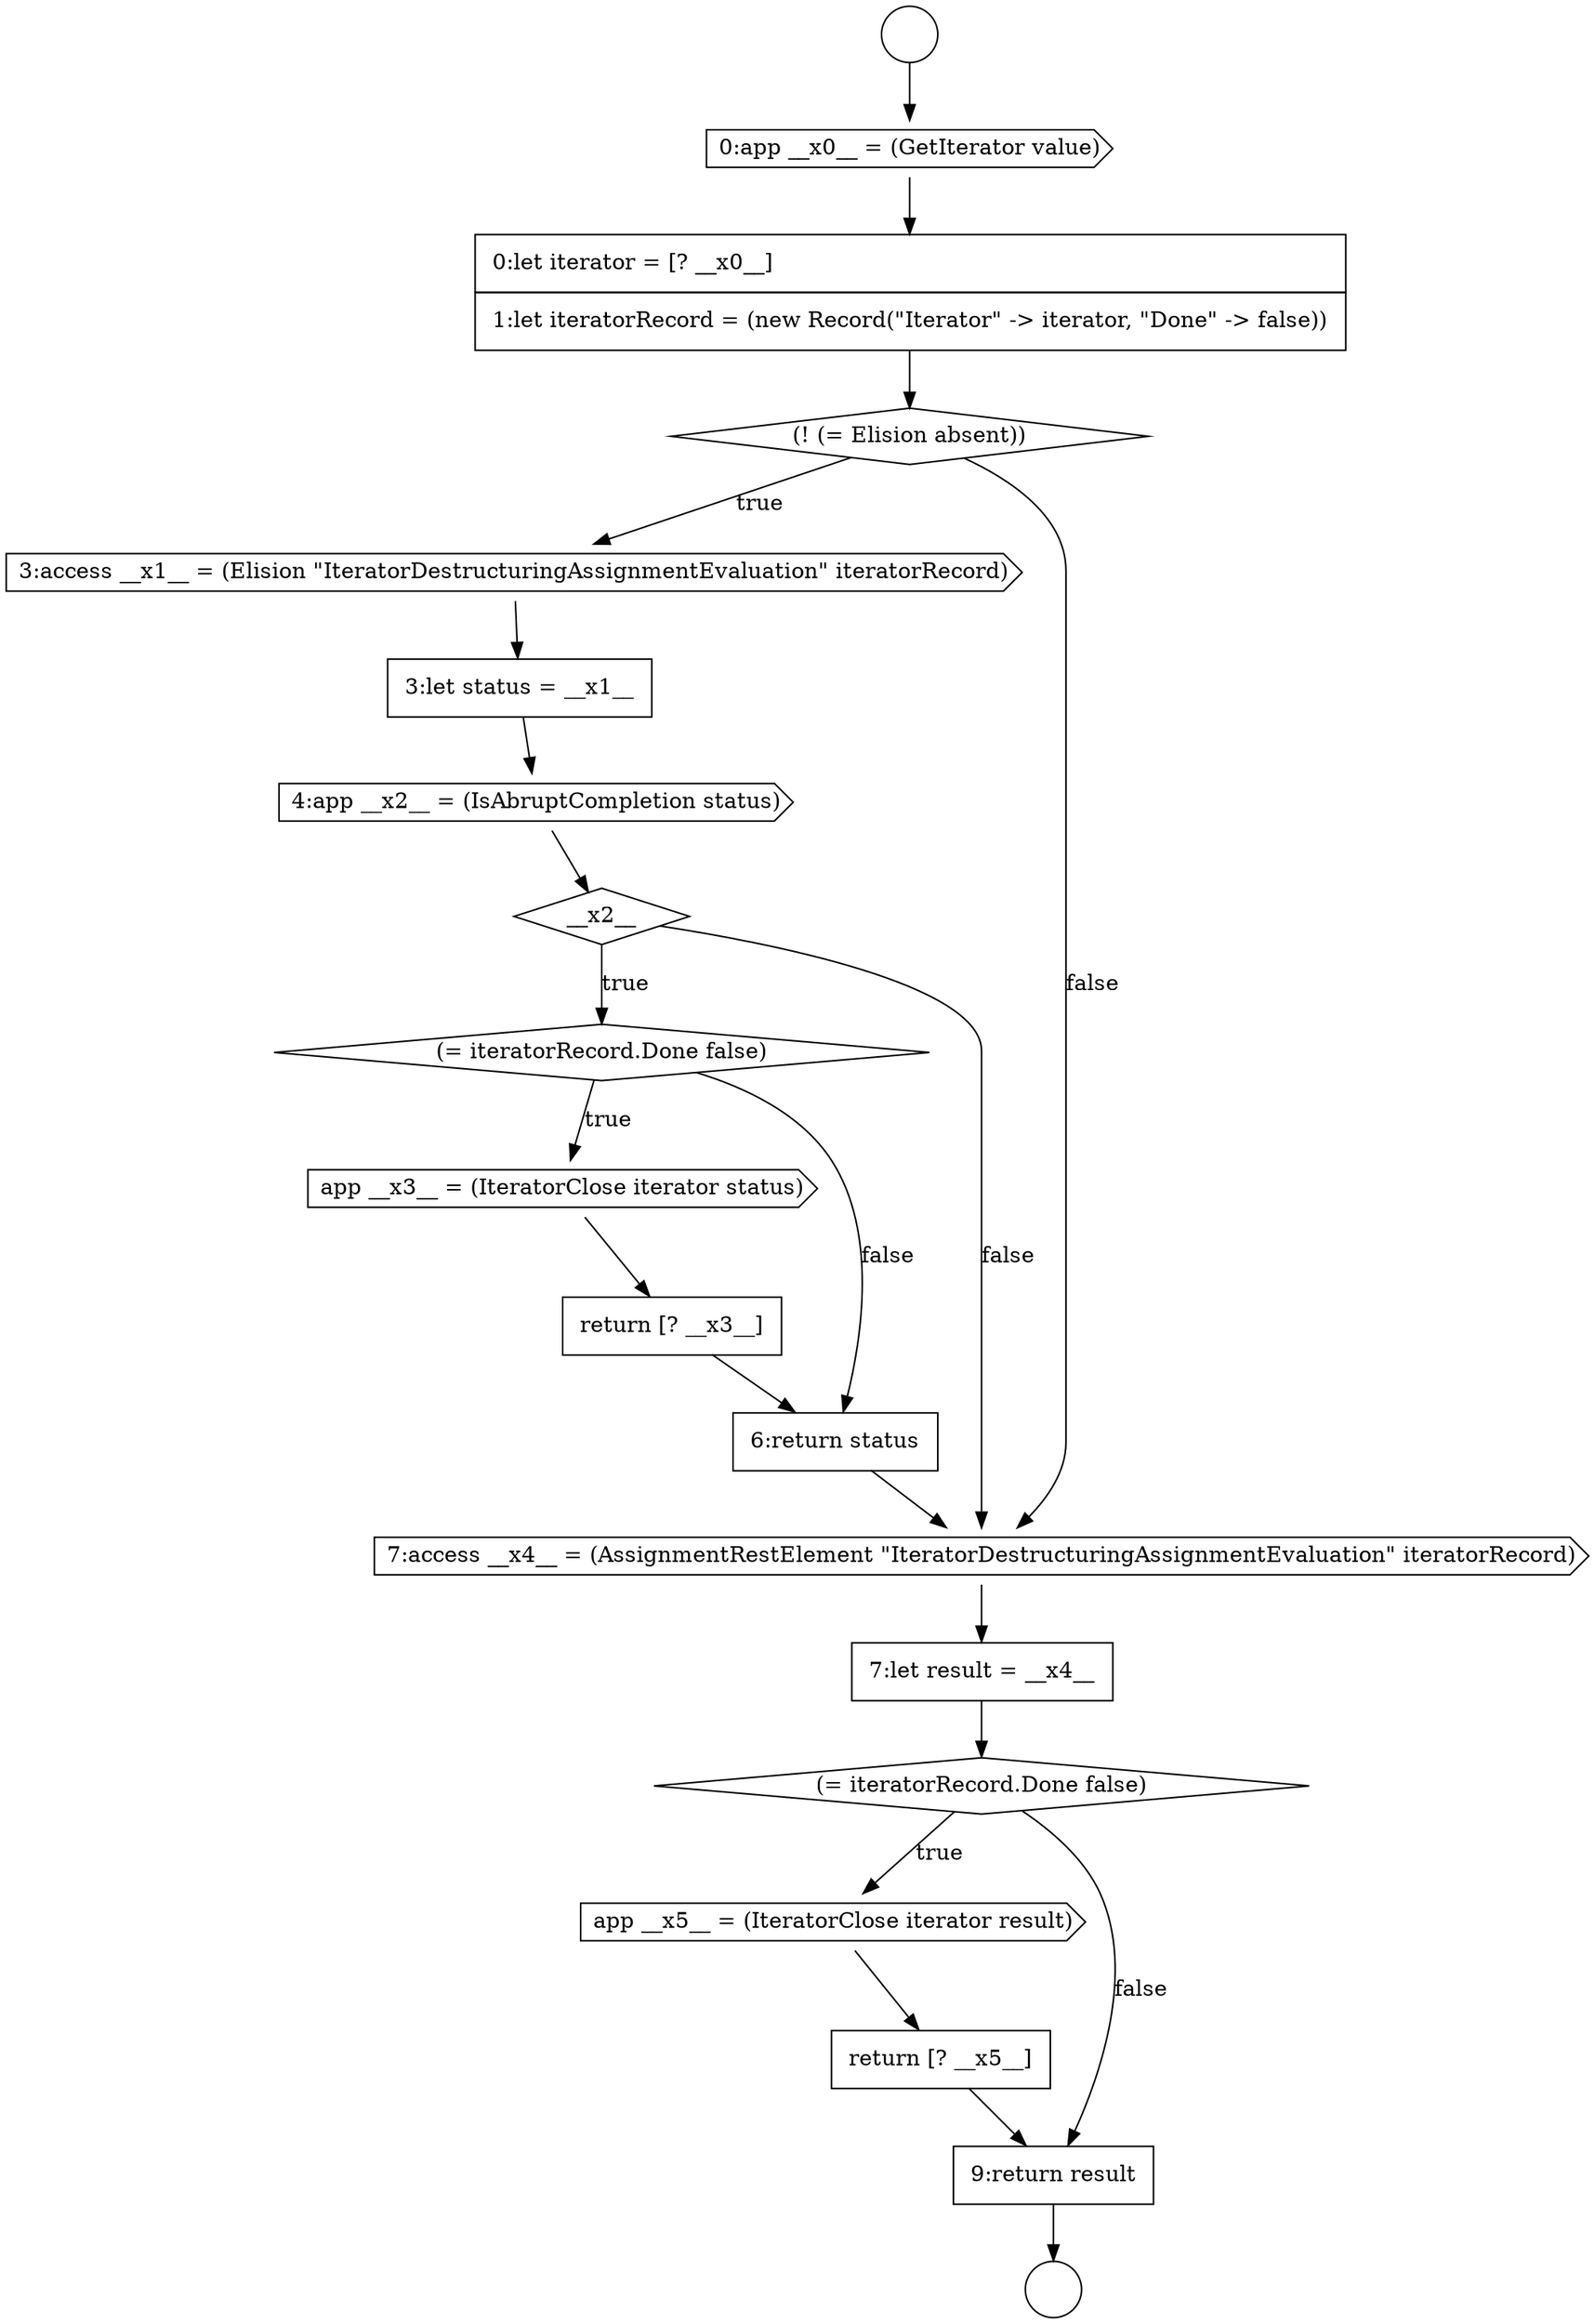 digraph {
  node4877 [shape=diamond, label=<<font color="black">(= iteratorRecord.Done false)</font>> color="black" fillcolor="white" style=filled]
  node4871 [shape=none, margin=0, label=<<font color="black">
    <table border="0" cellborder="1" cellspacing="0" cellpadding="10">
      <tr><td align="left">0:let iterator = [? __x0__]</td></tr>
      <tr><td align="left">1:let iteratorRecord = (new Record(&quot;Iterator&quot; -&gt; iterator, &quot;Done&quot; -&gt; false))</td></tr>
    </table>
  </font>> color="black" fillcolor="white" style=filled]
  node4878 [shape=cds, label=<<font color="black">app __x3__ = (IteratorClose iterator status)</font>> color="black" fillcolor="white" style=filled]
  node4883 [shape=diamond, label=<<font color="black">(= iteratorRecord.Done false)</font>> color="black" fillcolor="white" style=filled]
  node4882 [shape=none, margin=0, label=<<font color="black">
    <table border="0" cellborder="1" cellspacing="0" cellpadding="10">
      <tr><td align="left">7:let result = __x4__</td></tr>
    </table>
  </font>> color="black" fillcolor="white" style=filled]
  node4875 [shape=cds, label=<<font color="black">4:app __x2__ = (IsAbruptCompletion status)</font>> color="black" fillcolor="white" style=filled]
  node4873 [shape=cds, label=<<font color="black">3:access __x1__ = (Elision &quot;IteratorDestructuringAssignmentEvaluation&quot; iteratorRecord)</font>> color="black" fillcolor="white" style=filled]
  node4881 [shape=cds, label=<<font color="black">7:access __x4__ = (AssignmentRestElement &quot;IteratorDestructuringAssignmentEvaluation&quot; iteratorRecord)</font>> color="black" fillcolor="white" style=filled]
  node4869 [shape=circle label=" " color="black" fillcolor="white" style=filled]
  node4876 [shape=diamond, label=<<font color="black">__x2__</font>> color="black" fillcolor="white" style=filled]
  node4884 [shape=cds, label=<<font color="black">app __x5__ = (IteratorClose iterator result)</font>> color="black" fillcolor="white" style=filled]
  node4870 [shape=cds, label=<<font color="black">0:app __x0__ = (GetIterator value)</font>> color="black" fillcolor="white" style=filled]
  node4872 [shape=diamond, label=<<font color="black">(! (= Elision absent))</font>> color="black" fillcolor="white" style=filled]
  node4874 [shape=none, margin=0, label=<<font color="black">
    <table border="0" cellborder="1" cellspacing="0" cellpadding="10">
      <tr><td align="left">3:let status = __x1__</td></tr>
    </table>
  </font>> color="black" fillcolor="white" style=filled]
  node4868 [shape=circle label=" " color="black" fillcolor="white" style=filled]
  node4886 [shape=none, margin=0, label=<<font color="black">
    <table border="0" cellborder="1" cellspacing="0" cellpadding="10">
      <tr><td align="left">9:return result</td></tr>
    </table>
  </font>> color="black" fillcolor="white" style=filled]
  node4879 [shape=none, margin=0, label=<<font color="black">
    <table border="0" cellborder="1" cellspacing="0" cellpadding="10">
      <tr><td align="left">return [? __x3__]</td></tr>
    </table>
  </font>> color="black" fillcolor="white" style=filled]
  node4880 [shape=none, margin=0, label=<<font color="black">
    <table border="0" cellborder="1" cellspacing="0" cellpadding="10">
      <tr><td align="left">6:return status</td></tr>
    </table>
  </font>> color="black" fillcolor="white" style=filled]
  node4885 [shape=none, margin=0, label=<<font color="black">
    <table border="0" cellborder="1" cellspacing="0" cellpadding="10">
      <tr><td align="left">return [? __x5__]</td></tr>
    </table>
  </font>> color="black" fillcolor="white" style=filled]
  node4881 -> node4882 [ color="black"]
  node4875 -> node4876 [ color="black"]
  node4870 -> node4871 [ color="black"]
  node4872 -> node4873 [label=<<font color="black">true</font>> color="black"]
  node4872 -> node4881 [label=<<font color="black">false</font>> color="black"]
  node4882 -> node4883 [ color="black"]
  node4879 -> node4880 [ color="black"]
  node4883 -> node4884 [label=<<font color="black">true</font>> color="black"]
  node4883 -> node4886 [label=<<font color="black">false</font>> color="black"]
  node4880 -> node4881 [ color="black"]
  node4886 -> node4869 [ color="black"]
  node4885 -> node4886 [ color="black"]
  node4871 -> node4872 [ color="black"]
  node4874 -> node4875 [ color="black"]
  node4876 -> node4877 [label=<<font color="black">true</font>> color="black"]
  node4876 -> node4881 [label=<<font color="black">false</font>> color="black"]
  node4868 -> node4870 [ color="black"]
  node4884 -> node4885 [ color="black"]
  node4878 -> node4879 [ color="black"]
  node4873 -> node4874 [ color="black"]
  node4877 -> node4878 [label=<<font color="black">true</font>> color="black"]
  node4877 -> node4880 [label=<<font color="black">false</font>> color="black"]
}

